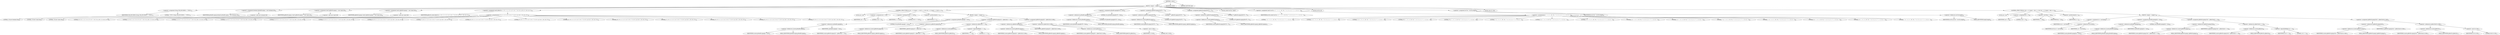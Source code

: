 digraph "&lt;clinit&gt;" {  
"1021" [label = <(METHOD,&lt;clinit&gt;)> ]
"1022" [label = <(BLOCK,&lt;empty&gt;,&lt;empty&gt;)> ]
"1023" [label = <(&lt;operator&gt;.assignment,String URI_ENCODING = &quot;UTF-8&quot;)<SUB>41</SUB>> ]
"1024" [label = <(IDENTIFIER,URI_ENCODING,String URI_ENCODING = &quot;UTF-8&quot;)<SUB>41</SUB>> ]
"1025" [label = <(LITERAL,&quot;UTF-8&quot;,String URI_ENCODING = &quot;UTF-8&quot;)<SUB>41</SUB>> ]
"1026" [label = <(&lt;operator&gt;.assignment,boolean[] gNeedEscaping = new boolean[128])<SUB>45</SUB>> ]
"1027" [label = <(IDENTIFIER,gNeedEscaping,boolean[] gNeedEscaping = new boolean[128])<SUB>45</SUB>> ]
"1028" [label = <(&lt;operator&gt;.alloc,new boolean[128])> ]
"1029" [label = <(LITERAL,128,new boolean[128])<SUB>45</SUB>> ]
"1030" [label = <(&lt;operator&gt;.assignment,char[] gAfterEscaping1 = new char[128])<SUB>47</SUB>> ]
"1031" [label = <(IDENTIFIER,gAfterEscaping1,char[] gAfterEscaping1 = new char[128])<SUB>47</SUB>> ]
"1032" [label = <(&lt;operator&gt;.alloc,new char[128])> ]
"1033" [label = <(LITERAL,128,new char[128])<SUB>47</SUB>> ]
"1034" [label = <(&lt;operator&gt;.assignment,char[] gAfterEscaping2 = new char[128])<SUB>49</SUB>> ]
"1035" [label = <(IDENTIFIER,gAfterEscaping2,char[] gAfterEscaping2 = new char[128])<SUB>49</SUB>> ]
"1036" [label = <(&lt;operator&gt;.alloc,new char[128])> ]
"1037" [label = <(LITERAL,128,new char[128])<SUB>49</SUB>> ]
"1038" [label = <(&lt;operator&gt;.assignment,char[] gHexChs = { '0', '1', '2', '3', '4', '5', '6', '7', '8', '9', 'A', 'B', 'C', 'D', 'E', 'F' })<SUB>50</SUB>> ]
"1039" [label = <(IDENTIFIER,gHexChs,char[] gHexChs = { '0', '1', '2', '3', '4', '5', '6', '7', '8', '9', 'A', 'B', 'C', 'D', 'E', 'F' })<SUB>50</SUB>> ]
"1040" [label = <(&lt;operator&gt;.arrayInitializer,{ '0', '1', '2', '3', '4', '5', '6', '7', '8', '9', 'A', 'B', 'C', 'D', 'E', 'F' })<SUB>50</SUB>> ]
"1041" [label = <(LITERAL,'0',{ '0', '1', '2', '3', '4', '5', '6', '7', '8', '9', 'A', 'B', 'C', 'D', 'E', 'F' })<SUB>50</SUB>> ]
"1042" [label = <(LITERAL,'1',{ '0', '1', '2', '3', '4', '5', '6', '7', '8', '9', 'A', 'B', 'C', 'D', 'E', 'F' })<SUB>50</SUB>> ]
"1043" [label = <(LITERAL,'2',{ '0', '1', '2', '3', '4', '5', '6', '7', '8', '9', 'A', 'B', 'C', 'D', 'E', 'F' })<SUB>50</SUB>> ]
"1044" [label = <(LITERAL,'3',{ '0', '1', '2', '3', '4', '5', '6', '7', '8', '9', 'A', 'B', 'C', 'D', 'E', 'F' })<SUB>50</SUB>> ]
"1045" [label = <(LITERAL,'4',{ '0', '1', '2', '3', '4', '5', '6', '7', '8', '9', 'A', 'B', 'C', 'D', 'E', 'F' })<SUB>50</SUB>> ]
"1046" [label = <(LITERAL,'5',{ '0', '1', '2', '3', '4', '5', '6', '7', '8', '9', 'A', 'B', 'C', 'D', 'E', 'F' })<SUB>50</SUB>> ]
"1047" [label = <(LITERAL,'6',{ '0', '1', '2', '3', '4', '5', '6', '7', '8', '9', 'A', 'B', 'C', 'D', 'E', 'F' })<SUB>50</SUB>> ]
"1048" [label = <(LITERAL,'7',{ '0', '1', '2', '3', '4', '5', '6', '7', '8', '9', 'A', 'B', 'C', 'D', 'E', 'F' })<SUB>50</SUB>> ]
"1049" [label = <(LITERAL,'8',{ '0', '1', '2', '3', '4', '5', '6', '7', '8', '9', 'A', 'B', 'C', 'D', 'E', 'F' })<SUB>51</SUB>> ]
"1050" [label = <(LITERAL,'9',{ '0', '1', '2', '3', '4', '5', '6', '7', '8', '9', 'A', 'B', 'C', 'D', 'E', 'F' })<SUB>51</SUB>> ]
"1051" [label = <(LITERAL,'A',{ '0', '1', '2', '3', '4', '5', '6', '7', '8', '9', 'A', 'B', 'C', 'D', 'E', 'F' })<SUB>51</SUB>> ]
"1052" [label = <(LITERAL,'B',{ '0', '1', '2', '3', '4', '5', '6', '7', '8', '9', 'A', 'B', 'C', 'D', 'E', 'F' })<SUB>51</SUB>> ]
"1053" [label = <(LITERAL,'C',{ '0', '1', '2', '3', '4', '5', '6', '7', '8', '9', 'A', 'B', 'C', 'D', 'E', 'F' })<SUB>51</SUB>> ]
"1054" [label = <(LITERAL,'D',{ '0', '1', '2', '3', '4', '5', '6', '7', '8', '9', 'A', 'B', 'C', 'D', 'E', 'F' })<SUB>51</SUB>> ]
"1055" [label = <(LITERAL,'E',{ '0', '1', '2', '3', '4', '5', '6', '7', '8', '9', 'A', 'B', 'C', 'D', 'E', 'F' })<SUB>51</SUB>> ]
"1056" [label = <(LITERAL,'F',{ '0', '1', '2', '3', '4', '5', '6', '7', '8', '9', 'A', 'B', 'C', 'D', 'E', 'F' })<SUB>51</SUB>> ]
"1057" [label = <(CONTROL_STRUCTURE,for (int i = 0; Some(i &lt;= 0x1f); i++),for (int i = 0; Some(i &lt;= 0x1f); i++))<SUB>54</SUB>> ]
"1058" [label = <(LOCAL,int i: int)> ]
"1059" [label = <(&lt;operator&gt;.assignment,int i = 0)<SUB>54</SUB>> ]
"1060" [label = <(IDENTIFIER,i,int i = 0)<SUB>54</SUB>> ]
"1061" [label = <(LITERAL,0,int i = 0)<SUB>54</SUB>> ]
"1062" [label = <(&lt;operator&gt;.lessEqualsThan,i &lt;= 0x1f)<SUB>54</SUB>> ]
"1063" [label = <(IDENTIFIER,i,i &lt;= 0x1f)<SUB>54</SUB>> ]
"1064" [label = <(LITERAL,0x1f,i &lt;= 0x1f)<SUB>54</SUB>> ]
"1065" [label = <(&lt;operator&gt;.postIncrement,i++)<SUB>54</SUB>> ]
"1066" [label = <(IDENTIFIER,i,i++)<SUB>54</SUB>> ]
"1067" [label = <(BLOCK,&lt;empty&gt;,&lt;empty&gt;)<SUB>54</SUB>> ]
"1068" [label = <(&lt;operator&gt;.assignment,gNeedEscaping[i] = true)<SUB>55</SUB>> ]
"1069" [label = <(&lt;operator&gt;.indexAccess,gNeedEscaping[i])<SUB>55</SUB>> ]
"1070" [label = <(&lt;operator&gt;.fieldAccess,Locator.gNeedEscaping)<SUB>55</SUB>> ]
"1071" [label = <(IDENTIFIER,Locator,gNeedEscaping[i] = true)<SUB>55</SUB>> ]
"1072" [label = <(FIELD_IDENTIFIER,gNeedEscaping,gNeedEscaping)<SUB>55</SUB>> ]
"1073" [label = <(IDENTIFIER,i,gNeedEscaping[i] = true)<SUB>55</SUB>> ]
"1074" [label = <(LITERAL,true,gNeedEscaping[i] = true)<SUB>55</SUB>> ]
"1075" [label = <(&lt;operator&gt;.assignment,gAfterEscaping1[i] = gHexChs[i &gt;&gt; 4])<SUB>56</SUB>> ]
"1076" [label = <(&lt;operator&gt;.indexAccess,gAfterEscaping1[i])<SUB>56</SUB>> ]
"1077" [label = <(&lt;operator&gt;.fieldAccess,Locator.gAfterEscaping1)<SUB>56</SUB>> ]
"1078" [label = <(IDENTIFIER,Locator,gAfterEscaping1[i] = gHexChs[i &gt;&gt; 4])<SUB>56</SUB>> ]
"1079" [label = <(FIELD_IDENTIFIER,gAfterEscaping1,gAfterEscaping1)<SUB>56</SUB>> ]
"1080" [label = <(IDENTIFIER,i,gAfterEscaping1[i] = gHexChs[i &gt;&gt; 4])<SUB>56</SUB>> ]
"1081" [label = <(&lt;operator&gt;.indexAccess,gHexChs[i &gt;&gt; 4])<SUB>56</SUB>> ]
"1082" [label = <(&lt;operator&gt;.fieldAccess,Locator.gHexChs)<SUB>56</SUB>> ]
"1083" [label = <(IDENTIFIER,Locator,gAfterEscaping1[i] = gHexChs[i &gt;&gt; 4])<SUB>56</SUB>> ]
"1084" [label = <(FIELD_IDENTIFIER,gHexChs,gHexChs)<SUB>56</SUB>> ]
"1085" [label = <(&lt;operator&gt;.logicalShiftRight,i &gt;&gt; 4)<SUB>56</SUB>> ]
"1086" [label = <(IDENTIFIER,i,i &gt;&gt; 4)<SUB>56</SUB>> ]
"1087" [label = <(LITERAL,4,i &gt;&gt; 4)<SUB>56</SUB>> ]
"1088" [label = <(&lt;operator&gt;.assignment,gAfterEscaping2[i] = gHexChs[i &amp; 0xf])<SUB>57</SUB>> ]
"1089" [label = <(&lt;operator&gt;.indexAccess,gAfterEscaping2[i])<SUB>57</SUB>> ]
"1090" [label = <(&lt;operator&gt;.fieldAccess,Locator.gAfterEscaping2)<SUB>57</SUB>> ]
"1091" [label = <(IDENTIFIER,Locator,gAfterEscaping2[i] = gHexChs[i &amp; 0xf])<SUB>57</SUB>> ]
"1092" [label = <(FIELD_IDENTIFIER,gAfterEscaping2,gAfterEscaping2)<SUB>57</SUB>> ]
"1093" [label = <(IDENTIFIER,i,gAfterEscaping2[i] = gHexChs[i &amp; 0xf])<SUB>57</SUB>> ]
"1094" [label = <(&lt;operator&gt;.indexAccess,gHexChs[i &amp; 0xf])<SUB>57</SUB>> ]
"1095" [label = <(&lt;operator&gt;.fieldAccess,Locator.gHexChs)<SUB>57</SUB>> ]
"1096" [label = <(IDENTIFIER,Locator,gAfterEscaping2[i] = gHexChs[i &amp; 0xf])<SUB>57</SUB>> ]
"1097" [label = <(FIELD_IDENTIFIER,gHexChs,gHexChs)<SUB>57</SUB>> ]
"1098" [label = <(&lt;operator&gt;.and,i &amp; 0xf)<SUB>57</SUB>> ]
"1099" [label = <(IDENTIFIER,i,i &amp; 0xf)<SUB>57</SUB>> ]
"1100" [label = <(LITERAL,0xf,i &amp; 0xf)<SUB>57</SUB>> ]
"1101" [label = <(&lt;operator&gt;.assignment,gNeedEscaping[0x7f] = true)<SUB>59</SUB>> ]
"1102" [label = <(&lt;operator&gt;.indexAccess,gNeedEscaping[0x7f])<SUB>59</SUB>> ]
"1103" [label = <(&lt;operator&gt;.fieldAccess,Locator.gNeedEscaping)<SUB>59</SUB>> ]
"1104" [label = <(IDENTIFIER,Locator,gNeedEscaping[0x7f] = true)<SUB>59</SUB>> ]
"1105" [label = <(FIELD_IDENTIFIER,gNeedEscaping,gNeedEscaping)<SUB>59</SUB>> ]
"1106" [label = <(LITERAL,0x7f,gNeedEscaping[0x7f] = true)<SUB>59</SUB>> ]
"1107" [label = <(LITERAL,true,gNeedEscaping[0x7f] = true)<SUB>59</SUB>> ]
"1108" [label = <(&lt;operator&gt;.assignment,gAfterEscaping1[0x7f] = '7')<SUB>60</SUB>> ]
"1109" [label = <(&lt;operator&gt;.indexAccess,gAfterEscaping1[0x7f])<SUB>60</SUB>> ]
"1110" [label = <(&lt;operator&gt;.fieldAccess,Locator.gAfterEscaping1)<SUB>60</SUB>> ]
"1111" [label = <(IDENTIFIER,Locator,gAfterEscaping1[0x7f] = '7')<SUB>60</SUB>> ]
"1112" [label = <(FIELD_IDENTIFIER,gAfterEscaping1,gAfterEscaping1)<SUB>60</SUB>> ]
"1113" [label = <(LITERAL,0x7f,gAfterEscaping1[0x7f] = '7')<SUB>60</SUB>> ]
"1114" [label = <(LITERAL,'7',gAfterEscaping1[0x7f] = '7')<SUB>60</SUB>> ]
"1115" [label = <(&lt;operator&gt;.assignment,gAfterEscaping2[0x7f] = 'F')<SUB>61</SUB>> ]
"1116" [label = <(&lt;operator&gt;.indexAccess,gAfterEscaping2[0x7f])<SUB>61</SUB>> ]
"1117" [label = <(&lt;operator&gt;.fieldAccess,Locator.gAfterEscaping2)<SUB>61</SUB>> ]
"1118" [label = <(IDENTIFIER,Locator,gAfterEscaping2[0x7f] = 'F')<SUB>61</SUB>> ]
"1119" [label = <(FIELD_IDENTIFIER,gAfterEscaping2,gAfterEscaping2)<SUB>61</SUB>> ]
"1120" [label = <(LITERAL,0x7f,gAfterEscaping2[0x7f] = 'F')<SUB>61</SUB>> ]
"1121" [label = <(LITERAL,'F',gAfterEscaping2[0x7f] = 'F')<SUB>61</SUB>> ]
"1122" [label = <(LOCAL,char[] escChs: char[])> ]
"1123" [label = <(&lt;operator&gt;.assignment,char[] escChs = { ' ', '&lt;', '&gt;', '#', '%', '&quot;', '{', '}', '|', '\\', '^', '~', '[', ']', '`' })<SUB>62</SUB>> ]
"1124" [label = <(IDENTIFIER,escChs,char[] escChs = { ' ', '&lt;', '&gt;', '#', '%', '&quot;', '{', '}', '|', '\\', '^', '~', '[', ']', '`' })<SUB>62</SUB>> ]
"1125" [label = <(&lt;operator&gt;.arrayInitializer,{ ' ', '&lt;', '&gt;', '#', '%', '&quot;', '{', '}', '|', '\\', '^', '~', '[', ']', '`' })<SUB>62</SUB>> ]
"1126" [label = <(LITERAL,' ',{ ' ', '&lt;', '&gt;', '#', '%', '&quot;', '{', '}', '|', '\\', '^', '~', '[', ']', '`' })<SUB>62</SUB>> ]
"1127" [label = <(LITERAL,'&lt;',{ ' ', '&lt;', '&gt;', '#', '%', '&quot;', '{', '}', '|', '\\', '^', '~', '[', ']', '`' })<SUB>62</SUB>> ]
"1128" [label = <(LITERAL,'&gt;',{ ' ', '&lt;', '&gt;', '#', '%', '&quot;', '{', '}', '|', '\\', '^', '~', '[', ']', '`' })<SUB>62</SUB>> ]
"1129" [label = <(LITERAL,'#',{ ' ', '&lt;', '&gt;', '#', '%', '&quot;', '{', '}', '|', '\\', '^', '~', '[', ']', '`' })<SUB>62</SUB>> ]
"1130" [label = <(LITERAL,'%',{ ' ', '&lt;', '&gt;', '#', '%', '&quot;', '{', '}', '|', '\\', '^', '~', '[', ']', '`' })<SUB>62</SUB>> ]
"1131" [label = <(LITERAL,'&quot;',{ ' ', '&lt;', '&gt;', '#', '%', '&quot;', '{', '}', '|', '\\', '^', '~', '[', ']', '`' })<SUB>62</SUB>> ]
"1132" [label = <(LITERAL,'{',{ ' ', '&lt;', '&gt;', '#', '%', '&quot;', '{', '}', '|', '\\', '^', '~', '[', ']', '`' })<SUB>62</SUB>> ]
"1133" [label = <(LITERAL,'}',{ ' ', '&lt;', '&gt;', '#', '%', '&quot;', '{', '}', '|', '\\', '^', '~', '[', ']', '`' })<SUB>62</SUB>> ]
"1134" [label = <(LITERAL,'|',{ ' ', '&lt;', '&gt;', '#', '%', '&quot;', '{', '}', '|', '\\', '^', '~', '[', ']', '`' })<SUB>63</SUB>> ]
"1135" [label = <(LITERAL,'\\',{ ' ', '&lt;', '&gt;', '#', '%', '&quot;', '{', '}', '|', '\\', '^', '~', '[', ']', '`' })<SUB>63</SUB>> ]
"1136" [label = <(LITERAL,'^',{ ' ', '&lt;', '&gt;', '#', '%', '&quot;', '{', '}', '|', '\\', '^', '~', '[', ']', '`' })<SUB>63</SUB>> ]
"1137" [label = <(LITERAL,'~',{ ' ', '&lt;', '&gt;', '#', '%', '&quot;', '{', '}', '|', '\\', '^', '~', '[', ']', '`' })<SUB>63</SUB>> ]
"1138" [label = <(LITERAL,'[',{ ' ', '&lt;', '&gt;', '#', '%', '&quot;', '{', '}', '|', '\\', '^', '~', '[', ']', '`' })<SUB>63</SUB>> ]
"1139" [label = <(LITERAL,']',{ ' ', '&lt;', '&gt;', '#', '%', '&quot;', '{', '}', '|', '\\', '^', '~', '[', ']', '`' })<SUB>63</SUB>> ]
"1140" [label = <(LITERAL,'`',{ ' ', '&lt;', '&gt;', '#', '%', '&quot;', '{', '}', '|', '\\', '^', '~', '[', ']', '`' })<SUB>63</SUB>> ]
"1141" [label = <(LOCAL,int len: int)> ]
"1142" [label = <(&lt;operator&gt;.assignment,int len = escChs.length)<SUB>64</SUB>> ]
"1143" [label = <(IDENTIFIER,len,int len = escChs.length)<SUB>64</SUB>> ]
"1144" [label = <(&lt;operator&gt;.fieldAccess,escChs.length)<SUB>64</SUB>> ]
"1145" [label = <(IDENTIFIER,escChs,int len = escChs.length)<SUB>64</SUB>> ]
"1146" [label = <(FIELD_IDENTIFIER,length,length)<SUB>64</SUB>> ]
"1147" [label = <(LOCAL,char ch: char)> ]
"1148" [label = <(CONTROL_STRUCTURE,for (int i = 0; Some(i &lt; len); i++),for (int i = 0; Some(i &lt; len); i++))<SUB>66</SUB>> ]
"1149" [label = <(LOCAL,int i: int)> ]
"1150" [label = <(&lt;operator&gt;.assignment,int i = 0)<SUB>66</SUB>> ]
"1151" [label = <(IDENTIFIER,i,int i = 0)<SUB>66</SUB>> ]
"1152" [label = <(LITERAL,0,int i = 0)<SUB>66</SUB>> ]
"1153" [label = <(&lt;operator&gt;.lessThan,i &lt; len)<SUB>66</SUB>> ]
"1154" [label = <(IDENTIFIER,i,i &lt; len)<SUB>66</SUB>> ]
"1155" [label = <(IDENTIFIER,len,i &lt; len)<SUB>66</SUB>> ]
"1156" [label = <(&lt;operator&gt;.postIncrement,i++)<SUB>66</SUB>> ]
"1157" [label = <(IDENTIFIER,i,i++)<SUB>66</SUB>> ]
"1158" [label = <(BLOCK,&lt;empty&gt;,&lt;empty&gt;)<SUB>66</SUB>> ]
"1159" [label = <(&lt;operator&gt;.assignment,ch = escChs[i])<SUB>67</SUB>> ]
"1160" [label = <(IDENTIFIER,ch,ch = escChs[i])<SUB>67</SUB>> ]
"1161" [label = <(&lt;operator&gt;.indexAccess,escChs[i])<SUB>67</SUB>> ]
"1162" [label = <(IDENTIFIER,escChs,ch = escChs[i])<SUB>67</SUB>> ]
"1163" [label = <(IDENTIFIER,i,ch = escChs[i])<SUB>67</SUB>> ]
"1164" [label = <(&lt;operator&gt;.assignment,gNeedEscaping[ch] = true)<SUB>68</SUB>> ]
"1165" [label = <(&lt;operator&gt;.indexAccess,gNeedEscaping[ch])<SUB>68</SUB>> ]
"1166" [label = <(&lt;operator&gt;.fieldAccess,Locator.gNeedEscaping)<SUB>68</SUB>> ]
"1167" [label = <(IDENTIFIER,Locator,gNeedEscaping[ch] = true)<SUB>68</SUB>> ]
"1168" [label = <(FIELD_IDENTIFIER,gNeedEscaping,gNeedEscaping)<SUB>68</SUB>> ]
"1169" [label = <(IDENTIFIER,ch,gNeedEscaping[ch] = true)<SUB>68</SUB>> ]
"1170" [label = <(LITERAL,true,gNeedEscaping[ch] = true)<SUB>68</SUB>> ]
"1171" [label = <(&lt;operator&gt;.assignment,gAfterEscaping1[ch] = gHexChs[ch &gt;&gt; 4])<SUB>69</SUB>> ]
"1172" [label = <(&lt;operator&gt;.indexAccess,gAfterEscaping1[ch])<SUB>69</SUB>> ]
"1173" [label = <(&lt;operator&gt;.fieldAccess,Locator.gAfterEscaping1)<SUB>69</SUB>> ]
"1174" [label = <(IDENTIFIER,Locator,gAfterEscaping1[ch] = gHexChs[ch &gt;&gt; 4])<SUB>69</SUB>> ]
"1175" [label = <(FIELD_IDENTIFIER,gAfterEscaping1,gAfterEscaping1)<SUB>69</SUB>> ]
"1176" [label = <(IDENTIFIER,ch,gAfterEscaping1[ch] = gHexChs[ch &gt;&gt; 4])<SUB>69</SUB>> ]
"1177" [label = <(&lt;operator&gt;.indexAccess,gHexChs[ch &gt;&gt; 4])<SUB>69</SUB>> ]
"1178" [label = <(&lt;operator&gt;.fieldAccess,Locator.gHexChs)<SUB>69</SUB>> ]
"1179" [label = <(IDENTIFIER,Locator,gAfterEscaping1[ch] = gHexChs[ch &gt;&gt; 4])<SUB>69</SUB>> ]
"1180" [label = <(FIELD_IDENTIFIER,gHexChs,gHexChs)<SUB>69</SUB>> ]
"1181" [label = <(&lt;operator&gt;.logicalShiftRight,ch &gt;&gt; 4)<SUB>69</SUB>> ]
"1182" [label = <(IDENTIFIER,ch,ch &gt;&gt; 4)<SUB>69</SUB>> ]
"1183" [label = <(LITERAL,4,ch &gt;&gt; 4)<SUB>69</SUB>> ]
"1184" [label = <(&lt;operator&gt;.assignment,gAfterEscaping2[ch] = gHexChs[ch &amp; 0xf])<SUB>70</SUB>> ]
"1185" [label = <(&lt;operator&gt;.indexAccess,gAfterEscaping2[ch])<SUB>70</SUB>> ]
"1186" [label = <(&lt;operator&gt;.fieldAccess,Locator.gAfterEscaping2)<SUB>70</SUB>> ]
"1187" [label = <(IDENTIFIER,Locator,gAfterEscaping2[ch] = gHexChs[ch &amp; 0xf])<SUB>70</SUB>> ]
"1188" [label = <(FIELD_IDENTIFIER,gAfterEscaping2,gAfterEscaping2)<SUB>70</SUB>> ]
"1189" [label = <(IDENTIFIER,ch,gAfterEscaping2[ch] = gHexChs[ch &amp; 0xf])<SUB>70</SUB>> ]
"1190" [label = <(&lt;operator&gt;.indexAccess,gHexChs[ch &amp; 0xf])<SUB>70</SUB>> ]
"1191" [label = <(&lt;operator&gt;.fieldAccess,Locator.gHexChs)<SUB>70</SUB>> ]
"1192" [label = <(IDENTIFIER,Locator,gAfterEscaping2[ch] = gHexChs[ch &amp; 0xf])<SUB>70</SUB>> ]
"1193" [label = <(FIELD_IDENTIFIER,gHexChs,gHexChs)<SUB>70</SUB>> ]
"1194" [label = <(&lt;operator&gt;.and,ch &amp; 0xf)<SUB>70</SUB>> ]
"1195" [label = <(IDENTIFIER,ch,ch &amp; 0xf)<SUB>70</SUB>> ]
"1196" [label = <(LITERAL,0xf,ch &amp; 0xf)<SUB>70</SUB>> ]
"1197" [label = <(MODIFIER,STATIC)> ]
"1198" [label = <(METHOD_RETURN,void)> ]
  "1021" -> "1022" 
  "1021" -> "1197" 
  "1021" -> "1198" 
  "1022" -> "1023" 
  "1022" -> "1026" 
  "1022" -> "1030" 
  "1022" -> "1034" 
  "1022" -> "1038" 
  "1022" -> "1057" 
  "1022" -> "1101" 
  "1022" -> "1108" 
  "1022" -> "1115" 
  "1022" -> "1122" 
  "1022" -> "1123" 
  "1022" -> "1141" 
  "1022" -> "1142" 
  "1022" -> "1147" 
  "1022" -> "1148" 
  "1023" -> "1024" 
  "1023" -> "1025" 
  "1026" -> "1027" 
  "1026" -> "1028" 
  "1028" -> "1029" 
  "1030" -> "1031" 
  "1030" -> "1032" 
  "1032" -> "1033" 
  "1034" -> "1035" 
  "1034" -> "1036" 
  "1036" -> "1037" 
  "1038" -> "1039" 
  "1038" -> "1040" 
  "1040" -> "1041" 
  "1040" -> "1042" 
  "1040" -> "1043" 
  "1040" -> "1044" 
  "1040" -> "1045" 
  "1040" -> "1046" 
  "1040" -> "1047" 
  "1040" -> "1048" 
  "1040" -> "1049" 
  "1040" -> "1050" 
  "1040" -> "1051" 
  "1040" -> "1052" 
  "1040" -> "1053" 
  "1040" -> "1054" 
  "1040" -> "1055" 
  "1040" -> "1056" 
  "1057" -> "1058" 
  "1057" -> "1059" 
  "1057" -> "1062" 
  "1057" -> "1065" 
  "1057" -> "1067" 
  "1059" -> "1060" 
  "1059" -> "1061" 
  "1062" -> "1063" 
  "1062" -> "1064" 
  "1065" -> "1066" 
  "1067" -> "1068" 
  "1067" -> "1075" 
  "1067" -> "1088" 
  "1068" -> "1069" 
  "1068" -> "1074" 
  "1069" -> "1070" 
  "1069" -> "1073" 
  "1070" -> "1071" 
  "1070" -> "1072" 
  "1075" -> "1076" 
  "1075" -> "1081" 
  "1076" -> "1077" 
  "1076" -> "1080" 
  "1077" -> "1078" 
  "1077" -> "1079" 
  "1081" -> "1082" 
  "1081" -> "1085" 
  "1082" -> "1083" 
  "1082" -> "1084" 
  "1085" -> "1086" 
  "1085" -> "1087" 
  "1088" -> "1089" 
  "1088" -> "1094" 
  "1089" -> "1090" 
  "1089" -> "1093" 
  "1090" -> "1091" 
  "1090" -> "1092" 
  "1094" -> "1095" 
  "1094" -> "1098" 
  "1095" -> "1096" 
  "1095" -> "1097" 
  "1098" -> "1099" 
  "1098" -> "1100" 
  "1101" -> "1102" 
  "1101" -> "1107" 
  "1102" -> "1103" 
  "1102" -> "1106" 
  "1103" -> "1104" 
  "1103" -> "1105" 
  "1108" -> "1109" 
  "1108" -> "1114" 
  "1109" -> "1110" 
  "1109" -> "1113" 
  "1110" -> "1111" 
  "1110" -> "1112" 
  "1115" -> "1116" 
  "1115" -> "1121" 
  "1116" -> "1117" 
  "1116" -> "1120" 
  "1117" -> "1118" 
  "1117" -> "1119" 
  "1123" -> "1124" 
  "1123" -> "1125" 
  "1125" -> "1126" 
  "1125" -> "1127" 
  "1125" -> "1128" 
  "1125" -> "1129" 
  "1125" -> "1130" 
  "1125" -> "1131" 
  "1125" -> "1132" 
  "1125" -> "1133" 
  "1125" -> "1134" 
  "1125" -> "1135" 
  "1125" -> "1136" 
  "1125" -> "1137" 
  "1125" -> "1138" 
  "1125" -> "1139" 
  "1125" -> "1140" 
  "1142" -> "1143" 
  "1142" -> "1144" 
  "1144" -> "1145" 
  "1144" -> "1146" 
  "1148" -> "1149" 
  "1148" -> "1150" 
  "1148" -> "1153" 
  "1148" -> "1156" 
  "1148" -> "1158" 
  "1150" -> "1151" 
  "1150" -> "1152" 
  "1153" -> "1154" 
  "1153" -> "1155" 
  "1156" -> "1157" 
  "1158" -> "1159" 
  "1158" -> "1164" 
  "1158" -> "1171" 
  "1158" -> "1184" 
  "1159" -> "1160" 
  "1159" -> "1161" 
  "1161" -> "1162" 
  "1161" -> "1163" 
  "1164" -> "1165" 
  "1164" -> "1170" 
  "1165" -> "1166" 
  "1165" -> "1169" 
  "1166" -> "1167" 
  "1166" -> "1168" 
  "1171" -> "1172" 
  "1171" -> "1177" 
  "1172" -> "1173" 
  "1172" -> "1176" 
  "1173" -> "1174" 
  "1173" -> "1175" 
  "1177" -> "1178" 
  "1177" -> "1181" 
  "1178" -> "1179" 
  "1178" -> "1180" 
  "1181" -> "1182" 
  "1181" -> "1183" 
  "1184" -> "1185" 
  "1184" -> "1190" 
  "1185" -> "1186" 
  "1185" -> "1189" 
  "1186" -> "1187" 
  "1186" -> "1188" 
  "1190" -> "1191" 
  "1190" -> "1194" 
  "1191" -> "1192" 
  "1191" -> "1193" 
  "1194" -> "1195" 
  "1194" -> "1196" 
}
